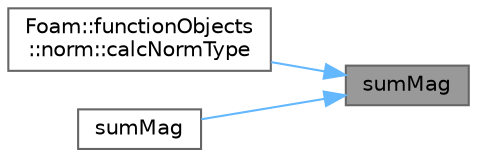 digraph "sumMag"
{
 // LATEX_PDF_SIZE
  bgcolor="transparent";
  edge [fontname=Helvetica,fontsize=10,labelfontname=Helvetica,labelfontsize=10];
  node [fontname=Helvetica,fontsize=10,shape=box,height=0.2,width=0.4];
  rankdir="RL";
  Node1 [id="Node000001",label="sumMag",height=0.2,width=0.4,color="gray40", fillcolor="grey60", style="filled", fontcolor="black",tooltip=" "];
  Node1 -> Node2 [id="edge1_Node000001_Node000002",dir="back",color="steelblue1",style="solid",tooltip=" "];
  Node2 [id="Node000002",label="Foam::functionObjects\l::norm::calcNormType",height=0.2,width=0.4,color="grey40", fillcolor="white", style="filled",URL="$classFoam_1_1functionObjects_1_1norm.html#a994cb713554ac2358bb9b2b1e6fb17b6",tooltip=" "];
  Node1 -> Node3 [id="edge2_Node000001_Node000003",dir="back",color="steelblue1",style="solid",tooltip=" "];
  Node3 [id="Node000003",label="sumMag",height=0.2,width=0.4,color="grey40", fillcolor="white", style="filled",URL="$namespaceFoam.html#a336bb196fc9c30601427e3e54bb9e2b9",tooltip=" "];
}
